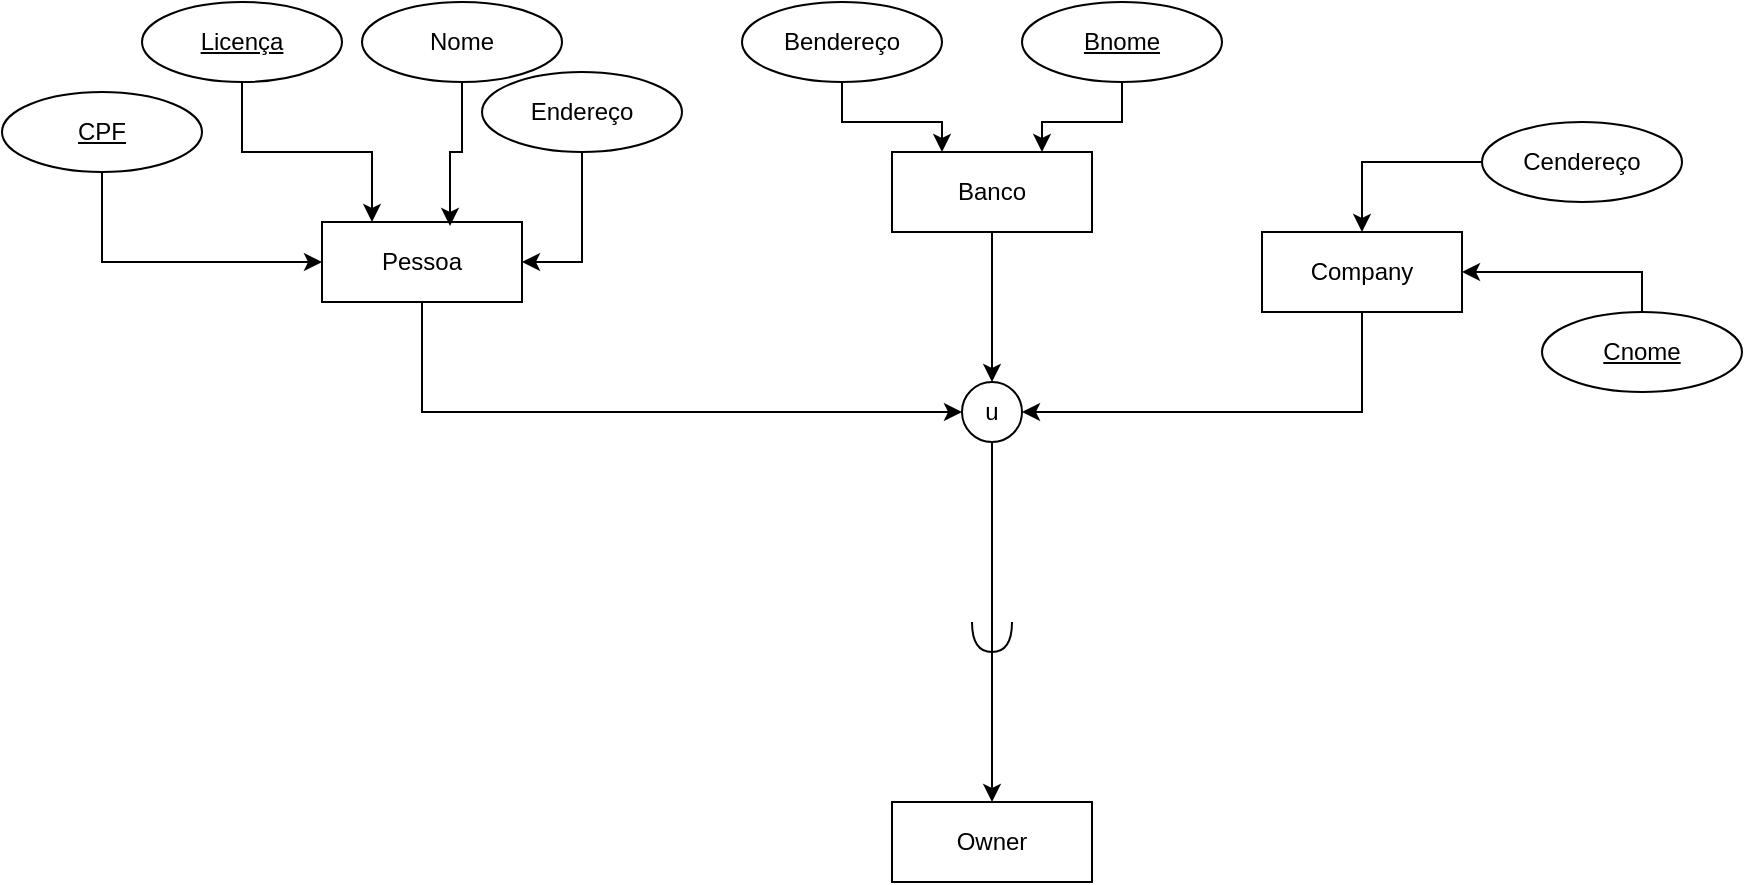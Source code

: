 <mxfile version="20.4.1"><diagram id="NuzCl5_VQbXyirax3lxy" name="Page-1"><mxGraphModel dx="1978" dy="663" grid="1" gridSize="10" guides="1" tooltips="1" connect="1" arrows="1" fold="1" page="1" pageScale="1" pageWidth="827" pageHeight="1169" math="0" shadow="0"><root><mxCell id="0"/><mxCell id="1" parent="0"/><mxCell id="DKdjs7vrMFZnmSAc1DLD-10" style="edgeStyle=orthogonalEdgeStyle;rounded=0;orthogonalLoop=1;jettySize=auto;html=1;exitX=0.5;exitY=1;exitDx=0;exitDy=0;entryX=0;entryY=0.5;entryDx=0;entryDy=0;" edge="1" parent="1" source="DKdjs7vrMFZnmSAc1DLD-1" target="DKdjs7vrMFZnmSAc1DLD-5"><mxGeometry relative="1" as="geometry"><Array as="points"><mxPoint x="140" y="705"/></Array></mxGeometry></mxCell><mxCell id="DKdjs7vrMFZnmSAc1DLD-1" value="Pessoa" style="whiteSpace=wrap;html=1;align=center;" vertex="1" parent="1"><mxGeometry x="90" y="610" width="100" height="40" as="geometry"/></mxCell><mxCell id="DKdjs7vrMFZnmSAc1DLD-6" style="edgeStyle=orthogonalEdgeStyle;rounded=0;orthogonalLoop=1;jettySize=auto;html=1;exitX=0.5;exitY=1;exitDx=0;exitDy=0;entryX=0.5;entryY=0;entryDx=0;entryDy=0;" edge="1" parent="1" source="DKdjs7vrMFZnmSAc1DLD-2" target="DKdjs7vrMFZnmSAc1DLD-5"><mxGeometry relative="1" as="geometry"><Array as="points"><mxPoint x="425" y="630"/></Array></mxGeometry></mxCell><mxCell id="DKdjs7vrMFZnmSAc1DLD-2" value="Banco" style="whiteSpace=wrap;html=1;align=center;" vertex="1" parent="1"><mxGeometry x="375" y="575" width="100" height="40" as="geometry"/></mxCell><mxCell id="DKdjs7vrMFZnmSAc1DLD-8" style="edgeStyle=orthogonalEdgeStyle;rounded=0;orthogonalLoop=1;jettySize=auto;html=1;exitX=0.5;exitY=1;exitDx=0;exitDy=0;entryX=1;entryY=0.5;entryDx=0;entryDy=0;" edge="1" parent="1" source="DKdjs7vrMFZnmSAc1DLD-3" target="DKdjs7vrMFZnmSAc1DLD-5"><mxGeometry relative="1" as="geometry"><Array as="points"><mxPoint x="610" y="705"/></Array></mxGeometry></mxCell><mxCell id="DKdjs7vrMFZnmSAc1DLD-3" value="Company" style="whiteSpace=wrap;html=1;align=center;" vertex="1" parent="1"><mxGeometry x="560" y="615" width="100" height="40" as="geometry"/></mxCell><mxCell id="DKdjs7vrMFZnmSAc1DLD-11" style="edgeStyle=orthogonalEdgeStyle;rounded=0;orthogonalLoop=1;jettySize=auto;html=1;exitX=0.5;exitY=1;exitDx=0;exitDy=0;entryX=0.5;entryY=0;entryDx=0;entryDy=0;strokeColor=default;" edge="1" parent="1" source="DKdjs7vrMFZnmSAc1DLD-5" target="DKdjs7vrMFZnmSAc1DLD-9"><mxGeometry relative="1" as="geometry"/></mxCell><mxCell id="DKdjs7vrMFZnmSAc1DLD-5" value="u" style="ellipse;whiteSpace=wrap;html=1;aspect=fixed;" vertex="1" parent="1"><mxGeometry x="410" y="690" width="30" height="30" as="geometry"/></mxCell><mxCell id="DKdjs7vrMFZnmSAc1DLD-9" value="Owner" style="whiteSpace=wrap;html=1;align=center;" vertex="1" parent="1"><mxGeometry x="375" y="900" width="100" height="40" as="geometry"/></mxCell><mxCell id="DKdjs7vrMFZnmSAc1DLD-20" style="edgeStyle=orthogonalEdgeStyle;rounded=0;orthogonalLoop=1;jettySize=auto;html=1;exitX=0.5;exitY=1;exitDx=0;exitDy=0;entryX=1;entryY=0.5;entryDx=0;entryDy=0;" edge="1" parent="1" source="DKdjs7vrMFZnmSAc1DLD-15" target="DKdjs7vrMFZnmSAc1DLD-1"><mxGeometry relative="1" as="geometry"/></mxCell><mxCell id="DKdjs7vrMFZnmSAc1DLD-15" value="Endereço" style="ellipse;whiteSpace=wrap;html=1;align=center;" vertex="1" parent="1"><mxGeometry x="170" y="535" width="100" height="40" as="geometry"/></mxCell><mxCell id="DKdjs7vrMFZnmSAc1DLD-19" style="edgeStyle=orthogonalEdgeStyle;rounded=0;orthogonalLoop=1;jettySize=auto;html=1;exitX=0.5;exitY=1;exitDx=0;exitDy=0;entryX=0.64;entryY=0.05;entryDx=0;entryDy=0;entryPerimeter=0;" edge="1" parent="1" source="DKdjs7vrMFZnmSAc1DLD-16" target="DKdjs7vrMFZnmSAc1DLD-1"><mxGeometry relative="1" as="geometry"/></mxCell><mxCell id="DKdjs7vrMFZnmSAc1DLD-16" value="Nome" style="ellipse;whiteSpace=wrap;html=1;align=center;" vertex="1" parent="1"><mxGeometry x="110" y="500" width="100" height="40" as="geometry"/></mxCell><mxCell id="DKdjs7vrMFZnmSAc1DLD-22" style="edgeStyle=orthogonalEdgeStyle;rounded=0;orthogonalLoop=1;jettySize=auto;html=1;exitX=0.5;exitY=1;exitDx=0;exitDy=0;entryX=0.25;entryY=0;entryDx=0;entryDy=0;" edge="1" parent="1" source="DKdjs7vrMFZnmSAc1DLD-21" target="DKdjs7vrMFZnmSAc1DLD-1"><mxGeometry relative="1" as="geometry"/></mxCell><mxCell id="DKdjs7vrMFZnmSAc1DLD-21" value="Licença" style="ellipse;whiteSpace=wrap;html=1;align=center;fontStyle=4;" vertex="1" parent="1"><mxGeometry y="500" width="100" height="40" as="geometry"/></mxCell><mxCell id="DKdjs7vrMFZnmSAc1DLD-24" style="edgeStyle=orthogonalEdgeStyle;rounded=0;orthogonalLoop=1;jettySize=auto;html=1;exitX=0.5;exitY=1;exitDx=0;exitDy=0;entryX=0;entryY=0.5;entryDx=0;entryDy=0;" edge="1" parent="1" source="DKdjs7vrMFZnmSAc1DLD-23" target="DKdjs7vrMFZnmSAc1DLD-1"><mxGeometry relative="1" as="geometry"/></mxCell><mxCell id="DKdjs7vrMFZnmSAc1DLD-23" value="CPF" style="ellipse;whiteSpace=wrap;html=1;align=center;fontStyle=4;" vertex="1" parent="1"><mxGeometry x="-70" y="545" width="100" height="40" as="geometry"/></mxCell><mxCell id="DKdjs7vrMFZnmSAc1DLD-28" style="edgeStyle=orthogonalEdgeStyle;rounded=0;orthogonalLoop=1;jettySize=auto;html=1;exitX=0.5;exitY=1;exitDx=0;exitDy=0;entryX=0.25;entryY=0;entryDx=0;entryDy=0;" edge="1" parent="1" source="DKdjs7vrMFZnmSAc1DLD-25" target="DKdjs7vrMFZnmSAc1DLD-2"><mxGeometry relative="1" as="geometry"/></mxCell><mxCell id="DKdjs7vrMFZnmSAc1DLD-25" value="Bendereço" style="ellipse;whiteSpace=wrap;html=1;align=center;" vertex="1" parent="1"><mxGeometry x="300" y="500" width="100" height="40" as="geometry"/></mxCell><mxCell id="DKdjs7vrMFZnmSAc1DLD-27" style="edgeStyle=orthogonalEdgeStyle;rounded=0;orthogonalLoop=1;jettySize=auto;html=1;exitX=0.5;exitY=1;exitDx=0;exitDy=0;entryX=0.75;entryY=0;entryDx=0;entryDy=0;" edge="1" parent="1" source="DKdjs7vrMFZnmSAc1DLD-26" target="DKdjs7vrMFZnmSAc1DLD-2"><mxGeometry relative="1" as="geometry"/></mxCell><mxCell id="DKdjs7vrMFZnmSAc1DLD-26" value="Bnome" style="ellipse;whiteSpace=wrap;html=1;align=center;fontStyle=4;" vertex="1" parent="1"><mxGeometry x="440" y="500" width="100" height="40" as="geometry"/></mxCell><mxCell id="DKdjs7vrMFZnmSAc1DLD-32" style="edgeStyle=orthogonalEdgeStyle;rounded=0;orthogonalLoop=1;jettySize=auto;html=1;exitX=0.5;exitY=0;exitDx=0;exitDy=0;entryX=1;entryY=0.5;entryDx=0;entryDy=0;" edge="1" parent="1" source="DKdjs7vrMFZnmSAc1DLD-29" target="DKdjs7vrMFZnmSAc1DLD-3"><mxGeometry relative="1" as="geometry"><mxPoint x="680" y="630" as="targetPoint"/></mxGeometry></mxCell><mxCell id="DKdjs7vrMFZnmSAc1DLD-29" value="Cnome" style="ellipse;whiteSpace=wrap;html=1;align=center;fontStyle=4;" vertex="1" parent="1"><mxGeometry x="700" y="655" width="100" height="40" as="geometry"/></mxCell><mxCell id="DKdjs7vrMFZnmSAc1DLD-31" style="edgeStyle=orthogonalEdgeStyle;rounded=0;orthogonalLoop=1;jettySize=auto;html=1;exitX=0;exitY=0.5;exitDx=0;exitDy=0;entryX=0.5;entryY=0;entryDx=0;entryDy=0;" edge="1" parent="1" source="DKdjs7vrMFZnmSAc1DLD-30" target="DKdjs7vrMFZnmSAc1DLD-3"><mxGeometry relative="1" as="geometry"/></mxCell><mxCell id="DKdjs7vrMFZnmSAc1DLD-30" value="Cendereço" style="ellipse;whiteSpace=wrap;html=1;align=center;" vertex="1" parent="1"><mxGeometry x="670" y="560" width="100" height="40" as="geometry"/></mxCell><mxCell id="DKdjs7vrMFZnmSAc1DLD-38" value="" style="shape=requiredInterface;html=1;verticalLabelPosition=bottom;sketch=0;direction=south;" vertex="1" parent="1"><mxGeometry x="415" y="810" width="20" height="15" as="geometry"/></mxCell></root></mxGraphModel></diagram></mxfile>